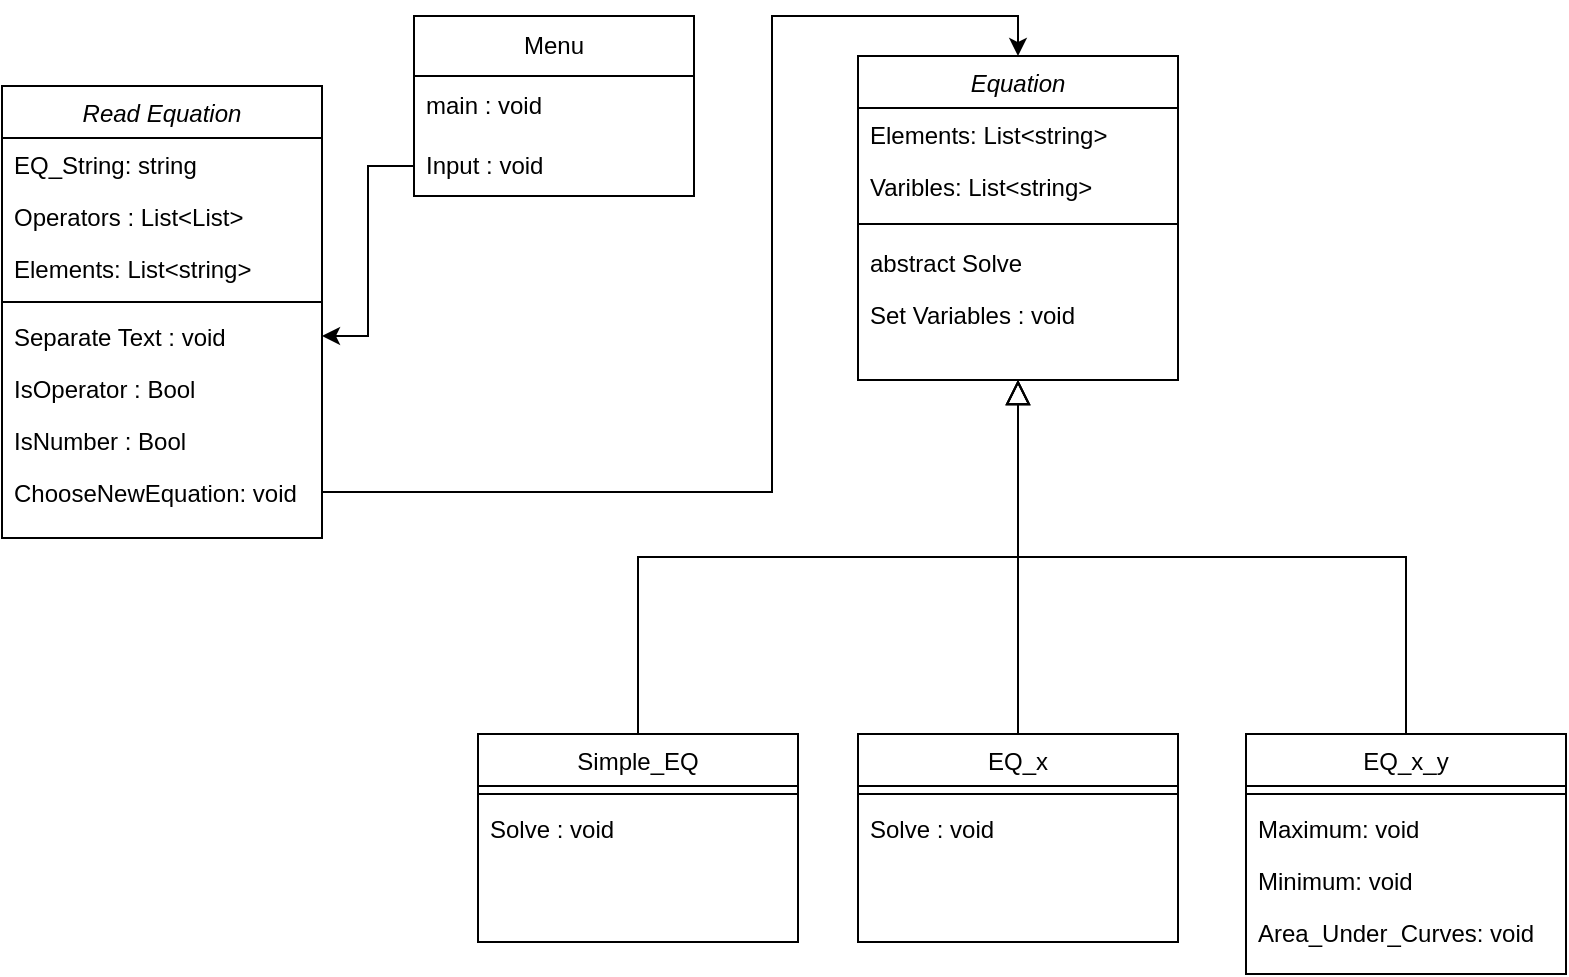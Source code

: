 <mxfile version="20.8.18" type="github">
  <diagram id="C5RBs43oDa-KdzZeNtuy" name="Page-1">
    <mxGraphModel dx="1050" dy="1710" grid="0" gridSize="9" guides="1" tooltips="1" connect="1" arrows="1" fold="1" page="1" pageScale="1" pageWidth="827" pageHeight="1169" math="0" shadow="0">
      <root>
        <mxCell id="WIyWlLk6GJQsqaUBKTNV-0" />
        <mxCell id="WIyWlLk6GJQsqaUBKTNV-1" parent="WIyWlLk6GJQsqaUBKTNV-0" />
        <mxCell id="zkfFHV4jXpPFQw0GAbJ--0" value="Equation" style="swimlane;fontStyle=2;align=center;verticalAlign=top;childLayout=stackLayout;horizontal=1;startSize=26;horizontalStack=0;resizeParent=1;resizeLast=0;collapsible=1;marginBottom=0;rounded=0;shadow=0;strokeWidth=1;" parent="WIyWlLk6GJQsqaUBKTNV-1" vertex="1">
          <mxGeometry x="450" y="-53" width="160" height="162" as="geometry">
            <mxRectangle x="230" y="140" width="160" height="26" as="alternateBounds" />
          </mxGeometry>
        </mxCell>
        <mxCell id="zkfFHV4jXpPFQw0GAbJ--1" value="Elements: List&lt;string&gt;" style="text;align=left;verticalAlign=top;spacingLeft=4;spacingRight=4;overflow=hidden;rotatable=0;points=[[0,0.5],[1,0.5]];portConstraint=eastwest;" parent="zkfFHV4jXpPFQw0GAbJ--0" vertex="1">
          <mxGeometry y="26" width="160" height="26" as="geometry" />
        </mxCell>
        <mxCell id="TvHVGo3qRuWVS8T8np7F-24" value="Varibles: List&lt;string&gt;" style="text;align=left;verticalAlign=top;spacingLeft=4;spacingRight=4;overflow=hidden;rotatable=0;points=[[0,0.5],[1,0.5]];portConstraint=eastwest;" vertex="1" parent="zkfFHV4jXpPFQw0GAbJ--0">
          <mxGeometry y="52" width="160" height="26" as="geometry" />
        </mxCell>
        <mxCell id="zkfFHV4jXpPFQw0GAbJ--4" value="" style="line;html=1;strokeWidth=1;align=left;verticalAlign=middle;spacingTop=-1;spacingLeft=3;spacingRight=3;rotatable=0;labelPosition=right;points=[];portConstraint=eastwest;" parent="zkfFHV4jXpPFQw0GAbJ--0" vertex="1">
          <mxGeometry y="78" width="160" height="12" as="geometry" />
        </mxCell>
        <mxCell id="TvHVGo3qRuWVS8T8np7F-26" value="abstract Solve" style="text;align=left;verticalAlign=top;spacingLeft=4;spacingRight=4;overflow=hidden;rotatable=0;points=[[0,0.5],[1,0.5]];portConstraint=eastwest;" vertex="1" parent="zkfFHV4jXpPFQw0GAbJ--0">
          <mxGeometry y="90" width="160" height="26" as="geometry" />
        </mxCell>
        <mxCell id="zkfFHV4jXpPFQw0GAbJ--5" value="Set Variables : void" style="text;align=left;verticalAlign=top;spacingLeft=4;spacingRight=4;overflow=hidden;rotatable=0;points=[[0,0.5],[1,0.5]];portConstraint=eastwest;" parent="zkfFHV4jXpPFQw0GAbJ--0" vertex="1">
          <mxGeometry y="116" width="160" height="26" as="geometry" />
        </mxCell>
        <mxCell id="zkfFHV4jXpPFQw0GAbJ--6" value="Simple_EQ" style="swimlane;fontStyle=0;align=center;verticalAlign=top;childLayout=stackLayout;horizontal=1;startSize=26;horizontalStack=0;resizeParent=1;resizeLast=0;collapsible=1;marginBottom=0;rounded=0;shadow=0;strokeWidth=1;" parent="WIyWlLk6GJQsqaUBKTNV-1" vertex="1">
          <mxGeometry x="260" y="286" width="160" height="104" as="geometry">
            <mxRectangle x="130" y="380" width="160" height="26" as="alternateBounds" />
          </mxGeometry>
        </mxCell>
        <mxCell id="zkfFHV4jXpPFQw0GAbJ--9" value="" style="line;html=1;strokeWidth=1;align=left;verticalAlign=middle;spacingTop=-1;spacingLeft=3;spacingRight=3;rotatable=0;labelPosition=right;points=[];portConstraint=eastwest;" parent="zkfFHV4jXpPFQw0GAbJ--6" vertex="1">
          <mxGeometry y="26" width="160" height="8" as="geometry" />
        </mxCell>
        <mxCell id="zkfFHV4jXpPFQw0GAbJ--10" value="Solve : void" style="text;align=left;verticalAlign=top;spacingLeft=4;spacingRight=4;overflow=hidden;rotatable=0;points=[[0,0.5],[1,0.5]];portConstraint=eastwest;fontStyle=0" parent="zkfFHV4jXpPFQw0GAbJ--6" vertex="1">
          <mxGeometry y="34" width="160" height="26" as="geometry" />
        </mxCell>
        <mxCell id="zkfFHV4jXpPFQw0GAbJ--12" value="" style="endArrow=block;endSize=10;endFill=0;shadow=0;strokeWidth=1;rounded=0;edgeStyle=elbowEdgeStyle;elbow=vertical;entryX=0.5;entryY=1;entryDx=0;entryDy=0;" parent="WIyWlLk6GJQsqaUBKTNV-1" source="zkfFHV4jXpPFQw0GAbJ--6" target="zkfFHV4jXpPFQw0GAbJ--0" edge="1">
          <mxGeometry width="160" relative="1" as="geometry">
            <mxPoint x="200" y="203" as="sourcePoint" />
            <mxPoint x="290" y="200" as="targetPoint" />
          </mxGeometry>
        </mxCell>
        <mxCell id="zkfFHV4jXpPFQw0GAbJ--13" value="EQ_x" style="swimlane;fontStyle=0;align=center;verticalAlign=top;childLayout=stackLayout;horizontal=1;startSize=26;horizontalStack=0;resizeParent=1;resizeLast=0;collapsible=1;marginBottom=0;rounded=0;shadow=0;strokeWidth=1;" parent="WIyWlLk6GJQsqaUBKTNV-1" vertex="1">
          <mxGeometry x="450" y="286" width="160" height="104" as="geometry">
            <mxRectangle x="340" y="380" width="170" height="26" as="alternateBounds" />
          </mxGeometry>
        </mxCell>
        <mxCell id="zkfFHV4jXpPFQw0GAbJ--15" value="" style="line;html=1;strokeWidth=1;align=left;verticalAlign=middle;spacingTop=-1;spacingLeft=3;spacingRight=3;rotatable=0;labelPosition=right;points=[];portConstraint=eastwest;" parent="zkfFHV4jXpPFQw0GAbJ--13" vertex="1">
          <mxGeometry y="26" width="160" height="8" as="geometry" />
        </mxCell>
        <mxCell id="TvHVGo3qRuWVS8T8np7F-15" value="Solve : void" style="text;align=left;verticalAlign=top;spacingLeft=4;spacingRight=4;overflow=hidden;rotatable=0;points=[[0,0.5],[1,0.5]];portConstraint=eastwest;fontStyle=0" vertex="1" parent="zkfFHV4jXpPFQw0GAbJ--13">
          <mxGeometry y="34" width="160" height="26" as="geometry" />
        </mxCell>
        <mxCell id="TvHVGo3qRuWVS8T8np7F-0" value="Read Equation" style="swimlane;fontStyle=2;align=center;verticalAlign=top;childLayout=stackLayout;horizontal=1;startSize=26;horizontalStack=0;resizeParent=1;resizeLast=0;collapsible=1;marginBottom=0;rounded=0;shadow=0;strokeWidth=1;" vertex="1" parent="WIyWlLk6GJQsqaUBKTNV-1">
          <mxGeometry x="22" y="-38" width="160" height="226" as="geometry">
            <mxRectangle x="230" y="140" width="160" height="26" as="alternateBounds" />
          </mxGeometry>
        </mxCell>
        <mxCell id="TvHVGo3qRuWVS8T8np7F-1" value="EQ_String: string" style="text;align=left;verticalAlign=top;spacingLeft=4;spacingRight=4;overflow=hidden;rotatable=0;points=[[0,0.5],[1,0.5]];portConstraint=eastwest;" vertex="1" parent="TvHVGo3qRuWVS8T8np7F-0">
          <mxGeometry y="26" width="160" height="26" as="geometry" />
        </mxCell>
        <mxCell id="TvHVGo3qRuWVS8T8np7F-2" value="Operators : List&lt;List&gt;" style="text;align=left;verticalAlign=top;spacingLeft=4;spacingRight=4;overflow=hidden;rotatable=0;points=[[0,0.5],[1,0.5]];portConstraint=eastwest;rounded=0;shadow=0;html=0;" vertex="1" parent="TvHVGo3qRuWVS8T8np7F-0">
          <mxGeometry y="52" width="160" height="26" as="geometry" />
        </mxCell>
        <mxCell id="TvHVGo3qRuWVS8T8np7F-3" value="Elements: List&lt;string&gt;" style="text;align=left;verticalAlign=top;spacingLeft=4;spacingRight=4;overflow=hidden;rotatable=0;points=[[0,0.5],[1,0.5]];portConstraint=eastwest;rounded=0;shadow=0;html=0;" vertex="1" parent="TvHVGo3qRuWVS8T8np7F-0">
          <mxGeometry y="78" width="160" height="26" as="geometry" />
        </mxCell>
        <mxCell id="TvHVGo3qRuWVS8T8np7F-4" value="" style="line;html=1;strokeWidth=1;align=left;verticalAlign=middle;spacingTop=-1;spacingLeft=3;spacingRight=3;rotatable=0;labelPosition=right;points=[];portConstraint=eastwest;" vertex="1" parent="TvHVGo3qRuWVS8T8np7F-0">
          <mxGeometry y="104" width="160" height="8" as="geometry" />
        </mxCell>
        <mxCell id="TvHVGo3qRuWVS8T8np7F-5" value="Separate Text : void" style="text;align=left;verticalAlign=top;spacingLeft=4;spacingRight=4;overflow=hidden;rotatable=0;points=[[0,0.5],[1,0.5]];portConstraint=eastwest;" vertex="1" parent="TvHVGo3qRuWVS8T8np7F-0">
          <mxGeometry y="112" width="160" height="26" as="geometry" />
        </mxCell>
        <mxCell id="TvHVGo3qRuWVS8T8np7F-11" value="IsOperator : Bool" style="text;align=left;verticalAlign=top;spacingLeft=4;spacingRight=4;overflow=hidden;rotatable=0;points=[[0,0.5],[1,0.5]];portConstraint=eastwest;" vertex="1" parent="TvHVGo3qRuWVS8T8np7F-0">
          <mxGeometry y="138" width="160" height="26" as="geometry" />
        </mxCell>
        <mxCell id="TvHVGo3qRuWVS8T8np7F-12" value="IsNumber : Bool" style="text;align=left;verticalAlign=top;spacingLeft=4;spacingRight=4;overflow=hidden;rotatable=0;points=[[0,0.5],[1,0.5]];portConstraint=eastwest;" vertex="1" parent="TvHVGo3qRuWVS8T8np7F-0">
          <mxGeometry y="164" width="160" height="26" as="geometry" />
        </mxCell>
        <mxCell id="TvHVGo3qRuWVS8T8np7F-13" value="ChooseNewEquation: void" style="text;align=left;verticalAlign=top;spacingLeft=4;spacingRight=4;overflow=hidden;rotatable=0;points=[[0,0.5],[1,0.5]];portConstraint=eastwest;" vertex="1" parent="TvHVGo3qRuWVS8T8np7F-0">
          <mxGeometry y="190" width="160" height="26" as="geometry" />
        </mxCell>
        <mxCell id="TvHVGo3qRuWVS8T8np7F-16" value="EQ_x_y" style="swimlane;fontStyle=0;align=center;verticalAlign=top;childLayout=stackLayout;horizontal=1;startSize=26;horizontalStack=0;resizeParent=1;resizeLast=0;collapsible=1;marginBottom=0;rounded=0;shadow=0;strokeWidth=1;" vertex="1" parent="WIyWlLk6GJQsqaUBKTNV-1">
          <mxGeometry x="644" y="286" width="160" height="120" as="geometry">
            <mxRectangle x="130" y="380" width="160" height="26" as="alternateBounds" />
          </mxGeometry>
        </mxCell>
        <mxCell id="TvHVGo3qRuWVS8T8np7F-18" value="" style="line;html=1;strokeWidth=1;align=left;verticalAlign=middle;spacingTop=-1;spacingLeft=3;spacingRight=3;rotatable=0;labelPosition=right;points=[];portConstraint=eastwest;" vertex="1" parent="TvHVGo3qRuWVS8T8np7F-16">
          <mxGeometry y="26" width="160" height="8" as="geometry" />
        </mxCell>
        <mxCell id="TvHVGo3qRuWVS8T8np7F-19" value="Maximum: void" style="text;align=left;verticalAlign=top;spacingLeft=4;spacingRight=4;overflow=hidden;rotatable=0;points=[[0,0.5],[1,0.5]];portConstraint=eastwest;fontStyle=0" vertex="1" parent="TvHVGo3qRuWVS8T8np7F-16">
          <mxGeometry y="34" width="160" height="26" as="geometry" />
        </mxCell>
        <mxCell id="TvHVGo3qRuWVS8T8np7F-42" value="Minimum: void" style="text;align=left;verticalAlign=top;spacingLeft=4;spacingRight=4;overflow=hidden;rotatable=0;points=[[0,0.5],[1,0.5]];portConstraint=eastwest;fontStyle=0" vertex="1" parent="TvHVGo3qRuWVS8T8np7F-16">
          <mxGeometry y="60" width="160" height="26" as="geometry" />
        </mxCell>
        <mxCell id="TvHVGo3qRuWVS8T8np7F-43" value="Area_Under_Curves: void" style="text;align=left;verticalAlign=top;spacingLeft=4;spacingRight=4;overflow=hidden;rotatable=0;points=[[0,0.5],[1,0.5]];portConstraint=eastwest;fontStyle=0" vertex="1" parent="TvHVGo3qRuWVS8T8np7F-16">
          <mxGeometry y="86" width="160" height="24" as="geometry" />
        </mxCell>
        <mxCell id="TvHVGo3qRuWVS8T8np7F-33" value="" style="endArrow=block;endSize=10;endFill=0;shadow=0;strokeWidth=1;rounded=0;edgeStyle=elbowEdgeStyle;elbow=vertical;entryX=0.5;entryY=1;entryDx=0;entryDy=0;exitX=0.5;exitY=0;exitDx=0;exitDy=0;" edge="1" parent="WIyWlLk6GJQsqaUBKTNV-1" source="zkfFHV4jXpPFQw0GAbJ--13" target="zkfFHV4jXpPFQw0GAbJ--0">
          <mxGeometry width="160" relative="1" as="geometry">
            <mxPoint x="220" y="296" as="sourcePoint" />
            <mxPoint x="370" y="112" as="targetPoint" />
          </mxGeometry>
        </mxCell>
        <mxCell id="TvHVGo3qRuWVS8T8np7F-34" value="" style="endArrow=block;endSize=10;endFill=0;shadow=0;strokeWidth=1;rounded=0;edgeStyle=elbowEdgeStyle;elbow=vertical;entryX=0.5;entryY=1;entryDx=0;entryDy=0;exitX=0.5;exitY=0;exitDx=0;exitDy=0;" edge="1" parent="WIyWlLk6GJQsqaUBKTNV-1" source="TvHVGo3qRuWVS8T8np7F-16" target="zkfFHV4jXpPFQw0GAbJ--0">
          <mxGeometry width="160" relative="1" as="geometry">
            <mxPoint x="410" y="296" as="sourcePoint" />
            <mxPoint x="370" y="112" as="targetPoint" />
          </mxGeometry>
        </mxCell>
        <mxCell id="TvHVGo3qRuWVS8T8np7F-35" value="Menu" style="swimlane;fontStyle=0;childLayout=stackLayout;horizontal=1;startSize=30;horizontalStack=0;resizeParent=1;resizeParentMax=0;resizeLast=0;collapsible=1;marginBottom=0;whiteSpace=wrap;html=1;" vertex="1" parent="WIyWlLk6GJQsqaUBKTNV-1">
          <mxGeometry x="228" y="-73" width="140" height="90" as="geometry" />
        </mxCell>
        <mxCell id="TvHVGo3qRuWVS8T8np7F-36" value="main : void" style="text;strokeColor=none;fillColor=none;align=left;verticalAlign=middle;spacingLeft=4;spacingRight=4;overflow=hidden;points=[[0,0.5],[1,0.5]];portConstraint=eastwest;rotatable=0;whiteSpace=wrap;html=1;" vertex="1" parent="TvHVGo3qRuWVS8T8np7F-35">
          <mxGeometry y="30" width="140" height="30" as="geometry" />
        </mxCell>
        <mxCell id="TvHVGo3qRuWVS8T8np7F-37" value="Input : void" style="text;strokeColor=none;fillColor=none;align=left;verticalAlign=middle;spacingLeft=4;spacingRight=4;overflow=hidden;points=[[0,0.5],[1,0.5]];portConstraint=eastwest;rotatable=0;whiteSpace=wrap;html=1;" vertex="1" parent="TvHVGo3qRuWVS8T8np7F-35">
          <mxGeometry y="60" width="140" height="30" as="geometry" />
        </mxCell>
        <mxCell id="TvHVGo3qRuWVS8T8np7F-39" value="" style="edgeStyle=orthogonalEdgeStyle;rounded=0;orthogonalLoop=1;jettySize=auto;html=1;entryX=1;entryY=0.5;entryDx=0;entryDy=0;" edge="1" parent="WIyWlLk6GJQsqaUBKTNV-1" source="TvHVGo3qRuWVS8T8np7F-37" target="TvHVGo3qRuWVS8T8np7F-5">
          <mxGeometry relative="1" as="geometry" />
        </mxCell>
        <mxCell id="TvHVGo3qRuWVS8T8np7F-40" style="edgeStyle=orthogonalEdgeStyle;rounded=0;orthogonalLoop=1;jettySize=auto;html=1;entryX=0.5;entryY=0;entryDx=0;entryDy=0;" edge="1" parent="WIyWlLk6GJQsqaUBKTNV-1" source="TvHVGo3qRuWVS8T8np7F-13" target="zkfFHV4jXpPFQw0GAbJ--0">
          <mxGeometry relative="1" as="geometry">
            <Array as="points">
              <mxPoint x="407" y="165" />
              <mxPoint x="407" y="-73" />
              <mxPoint x="530" y="-73" />
            </Array>
          </mxGeometry>
        </mxCell>
      </root>
    </mxGraphModel>
  </diagram>
</mxfile>
